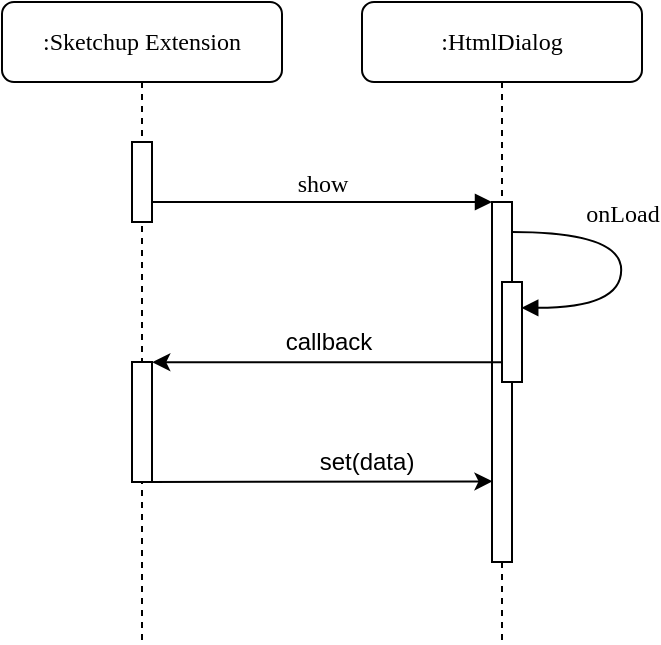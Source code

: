 <mxfile version="12.8.8" type="google"><diagram name="Page-1" id="13e1069c-82ec-6db2-03f1-153e76fe0fe0"><mxGraphModel dx="782" dy="469" grid="1" gridSize="10" guides="1" tooltips="1" connect="1" arrows="1" fold="1" page="1" pageScale="1" pageWidth="1100" pageHeight="850" background="#ffffff" math="0" shadow="0"><root><mxCell id="0"/><mxCell id="1" parent="0"/><mxCell id="7baba1c4bc27f4b0-2" value=":HtmlDialog" style="shape=umlLifeline;perimeter=lifelinePerimeter;whiteSpace=wrap;html=1;container=1;collapsible=0;recursiveResize=0;outlineConnect=0;rounded=1;shadow=0;comic=0;labelBackgroundColor=none;strokeWidth=1;fontFamily=Verdana;fontSize=12;align=center;" parent="1" vertex="1"><mxGeometry x="260" y="80" width="140" height="320" as="geometry"/></mxCell><mxCell id="7baba1c4bc27f4b0-10" value="" style="html=1;points=[];perimeter=orthogonalPerimeter;rounded=0;shadow=0;comic=0;labelBackgroundColor=none;strokeWidth=1;fontFamily=Verdana;fontSize=12;align=center;" parent="7baba1c4bc27f4b0-2" vertex="1"><mxGeometry x="65" y="100" width="10" height="180" as="geometry"/></mxCell><mxCell id="7baba1c4bc27f4b0-8" value=":Sketchup Extension" style="shape=umlLifeline;perimeter=lifelinePerimeter;whiteSpace=wrap;html=1;container=1;collapsible=0;recursiveResize=0;outlineConnect=0;rounded=1;shadow=0;comic=0;labelBackgroundColor=none;strokeWidth=1;fontFamily=Verdana;fontSize=12;align=center;" parent="1" vertex="1"><mxGeometry x="80" y="80" width="140" height="320" as="geometry"/></mxCell><mxCell id="7baba1c4bc27f4b0-9" value="" style="html=1;points=[];perimeter=orthogonalPerimeter;rounded=0;shadow=0;comic=0;labelBackgroundColor=none;strokeWidth=1;fontFamily=Verdana;fontSize=12;align=center;" parent="7baba1c4bc27f4b0-8" vertex="1"><mxGeometry x="65" y="70" width="10" height="40" as="geometry"/></mxCell><mxCell id="GPjxclMr1VuNQo07IbRG-1" value="" style="html=1;points=[];perimeter=orthogonalPerimeter;rounded=0;shadow=0;comic=0;labelBackgroundColor=none;strokeWidth=1;fontFamily=Verdana;fontSize=12;align=center;" parent="7baba1c4bc27f4b0-8" vertex="1"><mxGeometry x="65" y="180" width="10" height="60" as="geometry"/></mxCell><mxCell id="7baba1c4bc27f4b0-11" value="show" style="html=1;verticalAlign=bottom;endArrow=block;entryX=0;entryY=0;labelBackgroundColor=none;fontFamily=Verdana;fontSize=12;edgeStyle=elbowEdgeStyle;elbow=vertical;" parent="1" source="7baba1c4bc27f4b0-9" target="7baba1c4bc27f4b0-10" edge="1"><mxGeometry relative="1" as="geometry"><mxPoint x="220" y="190" as="sourcePoint"/></mxGeometry></mxCell><mxCell id="GPjxclMr1VuNQo07IbRG-3" value="" style="html=1;points=[];perimeter=orthogonalPerimeter;rounded=0;shadow=0;comic=0;labelBackgroundColor=none;strokeWidth=1;fontFamily=Verdana;fontSize=12;align=center;" parent="1" vertex="1"><mxGeometry x="330" y="220" width="10" height="50" as="geometry"/></mxCell><mxCell id="GPjxclMr1VuNQo07IbRG-4" value="onLoad" style="html=1;verticalAlign=bottom;endArrow=block;labelBackgroundColor=none;fontFamily=Verdana;fontSize=12;elbow=vertical;edgeStyle=orthogonalEdgeStyle;curved=1;entryX=1;entryY=0.286;entryPerimeter=0;exitX=1.038;exitY=0.345;exitPerimeter=0;" parent="1" edge="1"><mxGeometry x="-0.234" relative="1" as="geometry"><mxPoint x="335.0" y="195.0" as="sourcePoint"/><mxPoint x="339.62" y="232.92" as="targetPoint"/><Array as="points"><mxPoint x="389.62" y="194.9"/><mxPoint x="389.62" y="232.9"/></Array><mxPoint as="offset"/></mxGeometry></mxCell><mxCell id="GPjxclMr1VuNQo07IbRG-5" value="" style="endArrow=classic;html=1;entryX=1.013;entryY=0.002;entryDx=0;entryDy=0;entryPerimeter=0;" parent="1" source="7baba1c4bc27f4b0-2" target="GPjxclMr1VuNQo07IbRG-1" edge="1"><mxGeometry width="50" height="50" relative="1" as="geometry"><mxPoint x="220" y="260" as="sourcePoint"/><mxPoint x="90" y="260" as="targetPoint"/></mxGeometry></mxCell><mxCell id="GPjxclMr1VuNQo07IbRG-6" value="callback" style="text;html=1;align=center;verticalAlign=middle;resizable=0;points=[];labelBackgroundColor=#ffffff;" parent="GPjxclMr1VuNQo07IbRG-5" vertex="1" connectable="0"><mxGeometry x="-0.114" relative="1" as="geometry"><mxPoint x="-9.9" y="-10.08" as="offset"/></mxGeometry></mxCell><mxCell id="GPjxclMr1VuNQo07IbRG-7" value="" style="endArrow=classic;html=1;exitX=0.8;exitY=1;exitDx=0;exitDy=0;exitPerimeter=0;entryX=0.023;entryY=0.776;entryDx=0;entryDy=0;entryPerimeter=0;" parent="1" source="GPjxclMr1VuNQo07IbRG-1" target="7baba1c4bc27f4b0-10" edge="1"><mxGeometry width="50" height="50" relative="1" as="geometry"><mxPoint x="220" y="320" as="sourcePoint"/><mxPoint x="285" y="320" as="targetPoint"/></mxGeometry></mxCell><mxCell id="GPjxclMr1VuNQo07IbRG-8" value="set(data)" style="text;html=1;align=center;verticalAlign=middle;resizable=0;points=[];labelBackgroundColor=#ffffff;" parent="GPjxclMr1VuNQo07IbRG-7" vertex="1" connectable="0"><mxGeometry x="0.092" y="2" relative="1" as="geometry"><mxPoint x="14.67" y="-7.95" as="offset"/></mxGeometry></mxCell></root></mxGraphModel></diagram></mxfile>